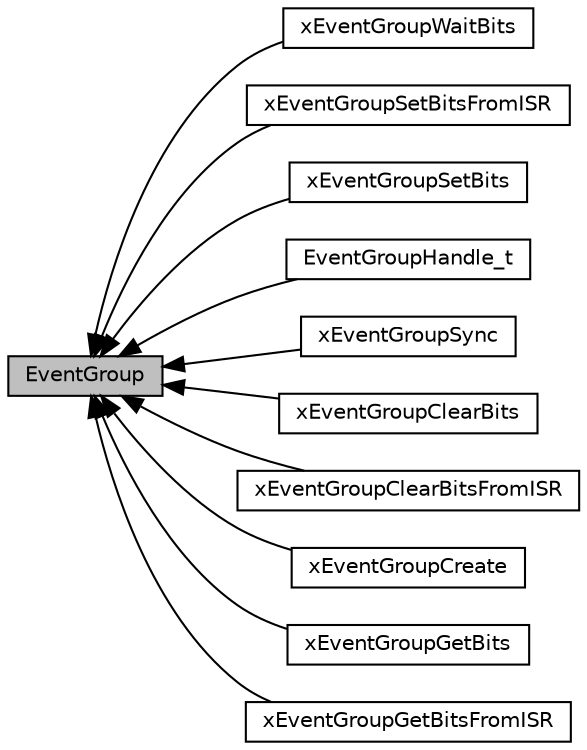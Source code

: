 digraph "EventGroup"
{
  edge [fontname="Helvetica",fontsize="10",labelfontname="Helvetica",labelfontsize="10"];
  node [fontname="Helvetica",fontsize="10",shape=box];
  rankdir=LR;
  Node4 [label="xEventGroupWaitBits",height=0.2,width=0.4,color="black", fillcolor="white", style="filled",URL="$group__x_event_group_wait_bits.html",tooltip=" "];
  Node8 [label="xEventGroupSetBitsFromISR",height=0.2,width=0.4,color="black", fillcolor="white", style="filled",URL="$group__x_event_group_set_bits_from_i_s_r.html",tooltip=" "];
  Node7 [label="xEventGroupSetBits",height=0.2,width=0.4,color="black", fillcolor="white", style="filled",URL="$group__x_event_group_set_bits.html",tooltip=" "];
  Node2 [label="EventGroupHandle_t",height=0.2,width=0.4,color="black", fillcolor="white", style="filled",URL="$group___event_group_handle__t.html",tooltip=" "];
  Node9 [label="xEventGroupSync",height=0.2,width=0.4,color="black", fillcolor="white", style="filled",URL="$group__x_event_group_sync.html",tooltip=" "];
  Node5 [label="xEventGroupClearBits",height=0.2,width=0.4,color="black", fillcolor="white", style="filled",URL="$group__x_event_group_clear_bits.html",tooltip=" "];
  Node6 [label="xEventGroupClearBitsFromISR",height=0.2,width=0.4,color="black", fillcolor="white", style="filled",URL="$group__x_event_group_clear_bits_from_i_s_r.html",tooltip=" "];
  Node3 [label="xEventGroupCreate",height=0.2,width=0.4,color="black", fillcolor="white", style="filled",URL="$group__x_event_group_create.html",tooltip=" "];
  Node10 [label="xEventGroupGetBits",height=0.2,width=0.4,color="black", fillcolor="white", style="filled",URL="$group__x_event_group_get_bits.html",tooltip=" "];
  Node1 [label="EventGroup",height=0.2,width=0.4,color="black", fillcolor="grey75", style="filled", fontcolor="black",tooltip=" "];
  Node11 [label="xEventGroupGetBitsFromISR",height=0.2,width=0.4,color="black", fillcolor="white", style="filled",URL="$group__x_event_group_get_bits_from_i_s_r.html",tooltip=" "];
  Node1->Node2 [shape=plaintext, dir="back", style="solid"];
  Node1->Node3 [shape=plaintext, dir="back", style="solid"];
  Node1->Node4 [shape=plaintext, dir="back", style="solid"];
  Node1->Node5 [shape=plaintext, dir="back", style="solid"];
  Node1->Node6 [shape=plaintext, dir="back", style="solid"];
  Node1->Node7 [shape=plaintext, dir="back", style="solid"];
  Node1->Node8 [shape=plaintext, dir="back", style="solid"];
  Node1->Node9 [shape=plaintext, dir="back", style="solid"];
  Node1->Node10 [shape=plaintext, dir="back", style="solid"];
  Node1->Node11 [shape=plaintext, dir="back", style="solid"];
}

